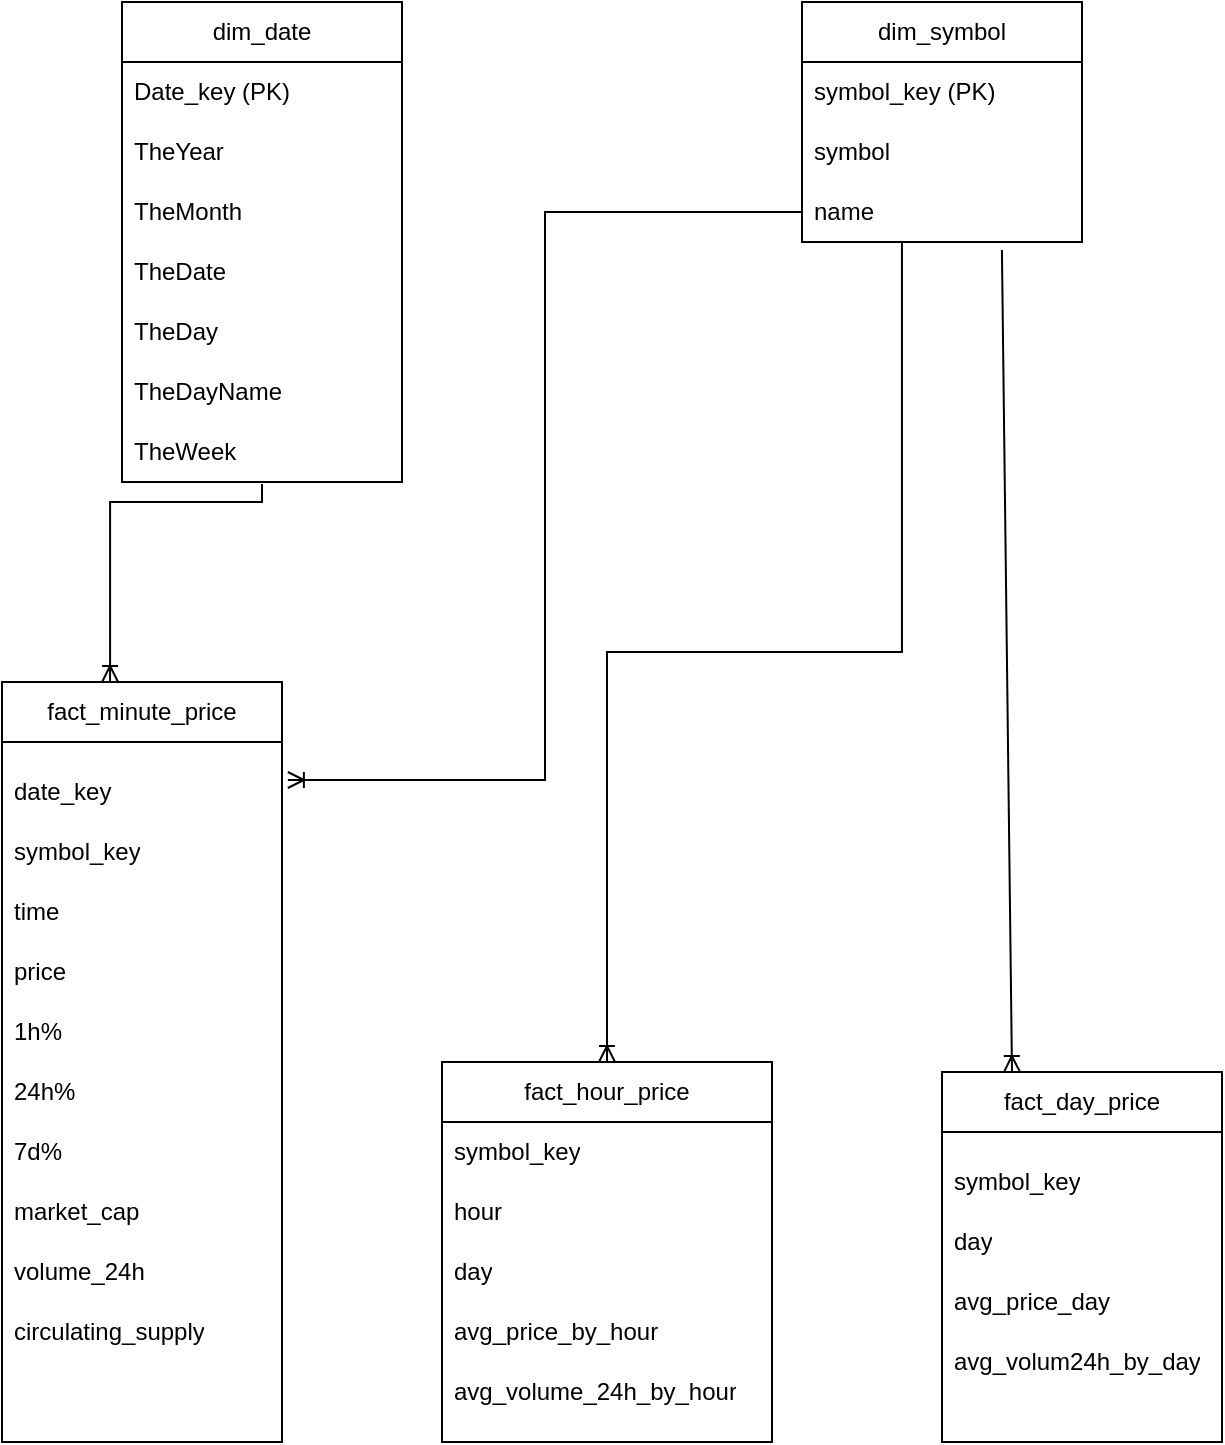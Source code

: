 <mxfile version="20.8.16" type="device"><diagram id="R2lEEEUBdFMjLlhIrx00" name="Page-1"><mxGraphModel dx="1658" dy="820" grid="1" gridSize="10" guides="1" tooltips="1" connect="1" arrows="1" fold="1" page="1" pageScale="1" pageWidth="850" pageHeight="1100" math="0" shadow="0" extFonts="Permanent Marker^https://fonts.googleapis.com/css?family=Permanent+Marker"><root><mxCell id="0"/><mxCell id="1" parent="0"/><mxCell id="f2ll8K_MURlV26gUJg4R-5" value="dim_date" style="swimlane;fontStyle=0;childLayout=stackLayout;horizontal=1;startSize=30;horizontalStack=0;resizeParent=1;resizeParentMax=0;resizeLast=0;collapsible=1;marginBottom=0;whiteSpace=wrap;html=1;" parent="1" vertex="1"><mxGeometry x="240" y="40" width="140" height="240" as="geometry"/></mxCell><mxCell id="f2ll8K_MURlV26gUJg4R-18" value="Date_key (PK)" style="text;strokeColor=none;fillColor=none;align=left;verticalAlign=middle;spacingLeft=4;spacingRight=4;overflow=hidden;points=[[0,0.5],[1,0.5]];portConstraint=eastwest;rotatable=0;whiteSpace=wrap;html=1;" parent="f2ll8K_MURlV26gUJg4R-5" vertex="1"><mxGeometry y="30" width="140" height="30" as="geometry"/></mxCell><mxCell id="f2ll8K_MURlV26gUJg4R-17" value="TheYear" style="text;strokeColor=none;fillColor=none;align=left;verticalAlign=middle;spacingLeft=4;spacingRight=4;overflow=hidden;points=[[0,0.5],[1,0.5]];portConstraint=eastwest;rotatable=0;whiteSpace=wrap;html=1;" parent="f2ll8K_MURlV26gUJg4R-5" vertex="1"><mxGeometry y="60" width="140" height="30" as="geometry"/></mxCell><mxCell id="f2ll8K_MURlV26gUJg4R-14" value="TheMonth" style="text;strokeColor=none;fillColor=none;align=left;verticalAlign=middle;spacingLeft=4;spacingRight=4;overflow=hidden;points=[[0,0.5],[1,0.5]];portConstraint=eastwest;rotatable=0;whiteSpace=wrap;html=1;" parent="f2ll8K_MURlV26gUJg4R-5" vertex="1"><mxGeometry y="90" width="140" height="30" as="geometry"/></mxCell><mxCell id="f2ll8K_MURlV26gUJg4R-13" value="TheDate" style="text;strokeColor=none;fillColor=none;align=left;verticalAlign=middle;spacingLeft=4;spacingRight=4;overflow=hidden;points=[[0,0.5],[1,0.5]];portConstraint=eastwest;rotatable=0;whiteSpace=wrap;html=1;" parent="f2ll8K_MURlV26gUJg4R-5" vertex="1"><mxGeometry y="120" width="140" height="30" as="geometry"/></mxCell><mxCell id="f2ll8K_MURlV26gUJg4R-12" value="TheDay" style="text;strokeColor=none;fillColor=none;align=left;verticalAlign=middle;spacingLeft=4;spacingRight=4;overflow=hidden;points=[[0,0.5],[1,0.5]];portConstraint=eastwest;rotatable=0;whiteSpace=wrap;html=1;" parent="f2ll8K_MURlV26gUJg4R-5" vertex="1"><mxGeometry y="150" width="140" height="30" as="geometry"/></mxCell><mxCell id="f2ll8K_MURlV26gUJg4R-11" value="TheDayName" style="text;strokeColor=none;fillColor=none;align=left;verticalAlign=middle;spacingLeft=4;spacingRight=4;overflow=hidden;points=[[0,0.5],[1,0.5]];portConstraint=eastwest;rotatable=0;whiteSpace=wrap;html=1;" parent="f2ll8K_MURlV26gUJg4R-5" vertex="1"><mxGeometry y="180" width="140" height="30" as="geometry"/></mxCell><mxCell id="f2ll8K_MURlV26gUJg4R-10" value="TheWeek" style="text;strokeColor=none;fillColor=none;align=left;verticalAlign=middle;spacingLeft=4;spacingRight=4;overflow=hidden;points=[[0,0.5],[1,0.5]];portConstraint=eastwest;rotatable=0;whiteSpace=wrap;html=1;" parent="f2ll8K_MURlV26gUJg4R-5" vertex="1"><mxGeometry y="210" width="140" height="30" as="geometry"/></mxCell><mxCell id="f2ll8K_MURlV26gUJg4R-23" value="dim_symbol" style="swimlane;fontStyle=0;childLayout=stackLayout;horizontal=1;startSize=30;horizontalStack=0;resizeParent=1;resizeParentMax=0;resizeLast=0;collapsible=1;marginBottom=0;whiteSpace=wrap;html=1;" parent="1" vertex="1"><mxGeometry x="580" y="40" width="140" height="120" as="geometry"/></mxCell><mxCell id="f2ll8K_MURlV26gUJg4R-36" value="symbol_key (PK)" style="text;strokeColor=none;fillColor=none;align=left;verticalAlign=middle;spacingLeft=4;spacingRight=4;overflow=hidden;points=[[0,0.5],[1,0.5]];portConstraint=eastwest;rotatable=0;whiteSpace=wrap;html=1;" parent="f2ll8K_MURlV26gUJg4R-23" vertex="1"><mxGeometry y="30" width="140" height="30" as="geometry"/></mxCell><mxCell id="f2ll8K_MURlV26gUJg4R-35" value="symbol" style="text;strokeColor=none;fillColor=none;align=left;verticalAlign=middle;spacingLeft=4;spacingRight=4;overflow=hidden;points=[[0,0.5],[1,0.5]];portConstraint=eastwest;rotatable=0;whiteSpace=wrap;html=1;" parent="f2ll8K_MURlV26gUJg4R-23" vertex="1"><mxGeometry y="60" width="140" height="30" as="geometry"/></mxCell><mxCell id="f2ll8K_MURlV26gUJg4R-34" value="name" style="text;strokeColor=none;fillColor=none;align=left;verticalAlign=middle;spacingLeft=4;spacingRight=4;overflow=hidden;points=[[0,0.5],[1,0.5]];portConstraint=eastwest;rotatable=0;whiteSpace=wrap;html=1;" parent="f2ll8K_MURlV26gUJg4R-23" vertex="1"><mxGeometry y="90" width="140" height="30" as="geometry"/></mxCell><mxCell id="f2ll8K_MURlV26gUJg4R-27" value="24h%" style="text;strokeColor=none;fillColor=none;align=left;verticalAlign=middle;spacingLeft=4;spacingRight=4;overflow=hidden;points=[[0,0.5],[1,0.5]];portConstraint=eastwest;rotatable=0;whiteSpace=wrap;html=1;" parent="1" vertex="1"><mxGeometry x="180" y="570" width="140" height="30" as="geometry"/></mxCell><mxCell id="f2ll8K_MURlV26gUJg4R-28" value="1h%" style="text;strokeColor=none;fillColor=none;align=left;verticalAlign=middle;spacingLeft=4;spacingRight=4;overflow=hidden;points=[[0,0.5],[1,0.5]];portConstraint=eastwest;rotatable=0;whiteSpace=wrap;html=1;" parent="1" vertex="1"><mxGeometry x="180" y="540" width="140" height="30" as="geometry"/></mxCell><mxCell id="f2ll8K_MURlV26gUJg4R-29" value="price" style="text;strokeColor=none;fillColor=none;align=left;verticalAlign=middle;spacingLeft=4;spacingRight=4;overflow=hidden;points=[[0,0.5],[1,0.5]];portConstraint=eastwest;rotatable=0;whiteSpace=wrap;html=1;" parent="1" vertex="1"><mxGeometry x="180" y="510" width="140" height="30" as="geometry"/></mxCell><mxCell id="f2ll8K_MURlV26gUJg4R-30" value="time" style="text;strokeColor=none;fillColor=none;align=left;verticalAlign=middle;spacingLeft=4;spacingRight=4;overflow=hidden;points=[[0,0.5],[1,0.5]];portConstraint=eastwest;rotatable=0;whiteSpace=wrap;html=1;" parent="1" vertex="1"><mxGeometry x="180" y="480" width="140" height="30" as="geometry"/></mxCell><mxCell id="f2ll8K_MURlV26gUJg4R-31" value="symbol_key" style="text;strokeColor=none;fillColor=none;align=left;verticalAlign=middle;spacingLeft=4;spacingRight=4;overflow=hidden;points=[[0,0.5],[1,0.5]];portConstraint=eastwest;rotatable=0;whiteSpace=wrap;html=1;" parent="1" vertex="1"><mxGeometry x="180" y="450" width="140" height="30" as="geometry"/></mxCell><mxCell id="f2ll8K_MURlV26gUJg4R-32" value="date_key&amp;nbsp;" style="text;strokeColor=none;fillColor=none;align=left;verticalAlign=middle;spacingLeft=4;spacingRight=4;overflow=hidden;points=[[0,0.5],[1,0.5]];portConstraint=eastwest;rotatable=0;whiteSpace=wrap;html=1;" parent="1" vertex="1"><mxGeometry x="180" y="420" width="140" height="30" as="geometry"/></mxCell><mxCell id="f2ll8K_MURlV26gUJg4R-39" value="fact_minute_price" style="swimlane;fontStyle=0;childLayout=stackLayout;horizontal=1;startSize=30;horizontalStack=0;resizeParent=1;resizeParentMax=0;resizeLast=0;collapsible=1;marginBottom=0;whiteSpace=wrap;html=1;" parent="1" vertex="1"><mxGeometry x="180" y="380" width="140" height="380" as="geometry"/></mxCell><mxCell id="f2ll8K_MURlV26gUJg4R-44" value="circulating_supply" style="text;strokeColor=none;fillColor=none;align=left;verticalAlign=middle;spacingLeft=4;spacingRight=4;overflow=hidden;points=[[0,0.5],[1,0.5]];portConstraint=eastwest;rotatable=0;whiteSpace=wrap;html=1;" parent="1" vertex="1"><mxGeometry x="180" y="690" width="140" height="30" as="geometry"/></mxCell><mxCell id="f2ll8K_MURlV26gUJg4R-45" value="volume_24h" style="text;strokeColor=none;fillColor=none;align=left;verticalAlign=middle;spacingLeft=4;spacingRight=4;overflow=hidden;points=[[0,0.5],[1,0.5]];portConstraint=eastwest;rotatable=0;whiteSpace=wrap;html=1;" parent="1" vertex="1"><mxGeometry x="180" y="660" width="140" height="30" as="geometry"/></mxCell><mxCell id="f2ll8K_MURlV26gUJg4R-46" value="market_cap" style="text;strokeColor=none;fillColor=none;align=left;verticalAlign=middle;spacingLeft=4;spacingRight=4;overflow=hidden;points=[[0,0.5],[1,0.5]];portConstraint=eastwest;rotatable=0;whiteSpace=wrap;html=1;" parent="1" vertex="1"><mxGeometry x="180" y="630" width="140" height="30" as="geometry"/></mxCell><mxCell id="f2ll8K_MURlV26gUJg4R-47" value="7d%" style="text;strokeColor=none;fillColor=none;align=left;verticalAlign=middle;spacingLeft=4;spacingRight=4;overflow=hidden;points=[[0,0.5],[1,0.5]];portConstraint=eastwest;rotatable=0;whiteSpace=wrap;html=1;" parent="1" vertex="1"><mxGeometry x="180" y="600" width="140" height="30" as="geometry"/></mxCell><mxCell id="f2ll8K_MURlV26gUJg4R-52" value="avg_volum24h_by_day" style="text;strokeColor=none;fillColor=none;align=left;verticalAlign=middle;spacingLeft=4;spacingRight=4;overflow=hidden;points=[[0,0.5],[1,0.5]];portConstraint=eastwest;rotatable=0;whiteSpace=wrap;html=1;" parent="1" vertex="1"><mxGeometry x="650" y="705" width="140" height="30" as="geometry"/></mxCell><mxCell id="f2ll8K_MURlV26gUJg4R-54" value="avg_volume_24h_by_hour" style="text;strokeColor=none;fillColor=none;align=left;verticalAlign=middle;spacingLeft=4;spacingRight=4;overflow=hidden;points=[[0,0.5],[1,0.5]];portConstraint=eastwest;rotatable=0;whiteSpace=wrap;html=1;" parent="1" vertex="1"><mxGeometry x="400" y="720" width="165" height="30" as="geometry"/></mxCell><mxCell id="f2ll8K_MURlV26gUJg4R-55" value="avg_price_by_hour" style="text;strokeColor=none;fillColor=none;align=left;verticalAlign=middle;spacingLeft=4;spacingRight=4;overflow=hidden;points=[[0,0.5],[1,0.5]];portConstraint=eastwest;rotatable=0;whiteSpace=wrap;html=1;" parent="1" vertex="1"><mxGeometry x="400" y="690" width="165" height="30" as="geometry"/></mxCell><mxCell id="f2ll8K_MURlV26gUJg4R-56" value="day" style="text;strokeColor=none;fillColor=none;align=left;verticalAlign=middle;spacingLeft=4;spacingRight=4;overflow=hidden;points=[[0,0.5],[1,0.5]];portConstraint=eastwest;rotatable=0;whiteSpace=wrap;html=1;" parent="1" vertex="1"><mxGeometry x="400" y="660" width="140" height="30" as="geometry"/></mxCell><mxCell id="f2ll8K_MURlV26gUJg4R-57" value="hour" style="text;strokeColor=none;fillColor=none;align=left;verticalAlign=middle;spacingLeft=4;spacingRight=4;overflow=hidden;points=[[0,0.5],[1,0.5]];portConstraint=eastwest;rotatable=0;whiteSpace=wrap;html=1;" parent="1" vertex="1"><mxGeometry x="400" y="630" width="140" height="30" as="geometry"/></mxCell><mxCell id="f2ll8K_MURlV26gUJg4R-58" value="symbol_key" style="text;strokeColor=none;fillColor=none;align=left;verticalAlign=middle;spacingLeft=4;spacingRight=4;overflow=hidden;points=[[0,0.5],[1,0.5]];portConstraint=eastwest;rotatable=0;whiteSpace=wrap;html=1;" parent="1" vertex="1"><mxGeometry x="400" y="600" width="140" height="30" as="geometry"/></mxCell><mxCell id="f2ll8K_MURlV26gUJg4R-59" value="fact_hour_price" style="swimlane;fontStyle=0;childLayout=stackLayout;horizontal=1;startSize=30;horizontalStack=0;resizeParent=1;resizeParentMax=0;resizeLast=0;collapsible=1;marginBottom=0;whiteSpace=wrap;html=1;" parent="1" vertex="1"><mxGeometry x="400" y="570" width="165" height="190" as="geometry"/></mxCell><mxCell id="f2ll8K_MURlV26gUJg4R-64" value="fact_day_price" style="swimlane;fontStyle=0;childLayout=stackLayout;horizontal=1;startSize=30;horizontalStack=0;resizeParent=1;resizeParentMax=0;resizeLast=0;collapsible=1;marginBottom=0;whiteSpace=wrap;html=1;" parent="1" vertex="1"><mxGeometry x="650" y="575" width="140" height="185" as="geometry"/></mxCell><mxCell id="f2ll8K_MURlV26gUJg4R-65" value="symbol_key" style="text;strokeColor=none;fillColor=none;align=left;verticalAlign=middle;spacingLeft=4;spacingRight=4;overflow=hidden;points=[[0,0.5],[1,0.5]];portConstraint=eastwest;rotatable=0;whiteSpace=wrap;html=1;" parent="1" vertex="1"><mxGeometry x="650" y="615" width="140" height="30" as="geometry"/></mxCell><mxCell id="f2ll8K_MURlV26gUJg4R-66" value="day" style="text;strokeColor=none;fillColor=none;align=left;verticalAlign=middle;spacingLeft=4;spacingRight=4;overflow=hidden;points=[[0,0.5],[1,0.5]];portConstraint=eastwest;rotatable=0;whiteSpace=wrap;html=1;" parent="1" vertex="1"><mxGeometry x="650" y="645" width="140" height="30" as="geometry"/></mxCell><mxCell id="f2ll8K_MURlV26gUJg4R-67" value="avg_price_day" style="text;strokeColor=none;fillColor=none;align=left;verticalAlign=middle;spacingLeft=4;spacingRight=4;overflow=hidden;points=[[0,0.5],[1,0.5]];portConstraint=eastwest;rotatable=0;whiteSpace=wrap;html=1;" parent="1" vertex="1"><mxGeometry x="650" y="675" width="140" height="30" as="geometry"/></mxCell><mxCell id="f2ll8K_MURlV26gUJg4R-70" value="" style="edgeStyle=elbowEdgeStyle;fontSize=12;html=1;endArrow=ERoneToMany;rounded=0;elbow=vertical;exitX=0.5;exitY=1.033;exitDx=0;exitDy=0;exitPerimeter=0;entryX=0.386;entryY=0;entryDx=0;entryDy=0;entryPerimeter=0;" parent="1" source="f2ll8K_MURlV26gUJg4R-10" target="f2ll8K_MURlV26gUJg4R-39" edge="1"><mxGeometry width="100" height="100" relative="1" as="geometry"><mxPoint x="470" y="520" as="sourcePoint"/><mxPoint x="570" y="420" as="targetPoint"/><Array as="points"><mxPoint x="270" y="290"/><mxPoint x="280" y="310"/></Array></mxGeometry></mxCell><mxCell id="f2ll8K_MURlV26gUJg4R-72" value="" style="edgeStyle=elbowEdgeStyle;fontSize=12;html=1;endArrow=ERoneToMany;rounded=0;entryX=1.021;entryY=0.3;entryDx=0;entryDy=0;entryPerimeter=0;" parent="1" source="f2ll8K_MURlV26gUJg4R-34" target="f2ll8K_MURlV26gUJg4R-32" edge="1"><mxGeometry width="100" height="100" relative="1" as="geometry"><mxPoint x="540" y="510" as="sourcePoint"/><mxPoint x="640" y="410" as="targetPoint"/></mxGeometry></mxCell><mxCell id="f2ll8K_MURlV26gUJg4R-74" value="" style="edgeStyle=elbowEdgeStyle;fontSize=12;html=1;endArrow=ERoneToMany;rounded=0;elbow=vertical;exitX=0.357;exitY=1;exitDx=0;exitDy=0;exitPerimeter=0;entryX=0.5;entryY=0;entryDx=0;entryDy=0;" parent="1" source="f2ll8K_MURlV26gUJg4R-34" target="f2ll8K_MURlV26gUJg4R-59" edge="1"><mxGeometry width="100" height="100" relative="1" as="geometry"><mxPoint x="540" y="510" as="sourcePoint"/><mxPoint x="640" y="410" as="targetPoint"/></mxGeometry></mxCell><mxCell id="f2ll8K_MURlV26gUJg4R-75" value="" style="fontSize=12;html=1;endArrow=ERoneToMany;rounded=0;elbow=vertical;exitX=0.714;exitY=1.133;exitDx=0;exitDy=0;exitPerimeter=0;entryX=0.25;entryY=0;entryDx=0;entryDy=0;" parent="1" source="f2ll8K_MURlV26gUJg4R-34" target="f2ll8K_MURlV26gUJg4R-64" edge="1"><mxGeometry width="100" height="100" relative="1" as="geometry"><mxPoint x="540" y="510" as="sourcePoint"/><mxPoint x="640" y="410" as="targetPoint"/></mxGeometry></mxCell></root></mxGraphModel></diagram></mxfile>